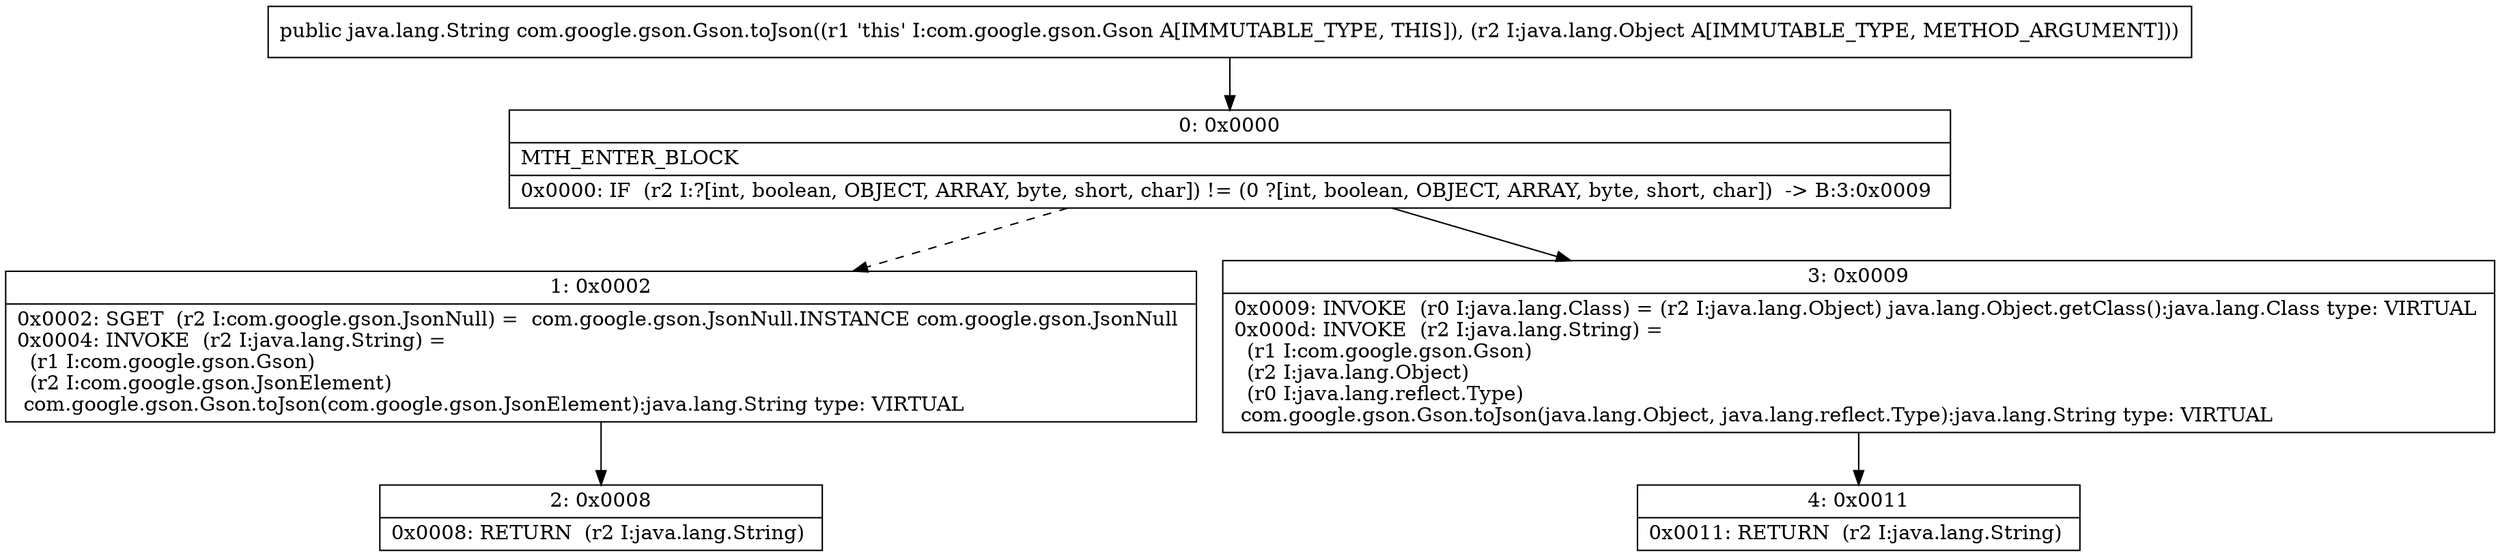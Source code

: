 digraph "CFG forcom.google.gson.Gson.toJson(Ljava\/lang\/Object;)Ljava\/lang\/String;" {
Node_0 [shape=record,label="{0\:\ 0x0000|MTH_ENTER_BLOCK\l|0x0000: IF  (r2 I:?[int, boolean, OBJECT, ARRAY, byte, short, char]) != (0 ?[int, boolean, OBJECT, ARRAY, byte, short, char])  \-\> B:3:0x0009 \l}"];
Node_1 [shape=record,label="{1\:\ 0x0002|0x0002: SGET  (r2 I:com.google.gson.JsonNull) =  com.google.gson.JsonNull.INSTANCE com.google.gson.JsonNull \l0x0004: INVOKE  (r2 I:java.lang.String) = \l  (r1 I:com.google.gson.Gson)\l  (r2 I:com.google.gson.JsonElement)\l com.google.gson.Gson.toJson(com.google.gson.JsonElement):java.lang.String type: VIRTUAL \l}"];
Node_2 [shape=record,label="{2\:\ 0x0008|0x0008: RETURN  (r2 I:java.lang.String) \l}"];
Node_3 [shape=record,label="{3\:\ 0x0009|0x0009: INVOKE  (r0 I:java.lang.Class) = (r2 I:java.lang.Object) java.lang.Object.getClass():java.lang.Class type: VIRTUAL \l0x000d: INVOKE  (r2 I:java.lang.String) = \l  (r1 I:com.google.gson.Gson)\l  (r2 I:java.lang.Object)\l  (r0 I:java.lang.reflect.Type)\l com.google.gson.Gson.toJson(java.lang.Object, java.lang.reflect.Type):java.lang.String type: VIRTUAL \l}"];
Node_4 [shape=record,label="{4\:\ 0x0011|0x0011: RETURN  (r2 I:java.lang.String) \l}"];
MethodNode[shape=record,label="{public java.lang.String com.google.gson.Gson.toJson((r1 'this' I:com.google.gson.Gson A[IMMUTABLE_TYPE, THIS]), (r2 I:java.lang.Object A[IMMUTABLE_TYPE, METHOD_ARGUMENT])) }"];
MethodNode -> Node_0;
Node_0 -> Node_1[style=dashed];
Node_0 -> Node_3;
Node_1 -> Node_2;
Node_3 -> Node_4;
}

